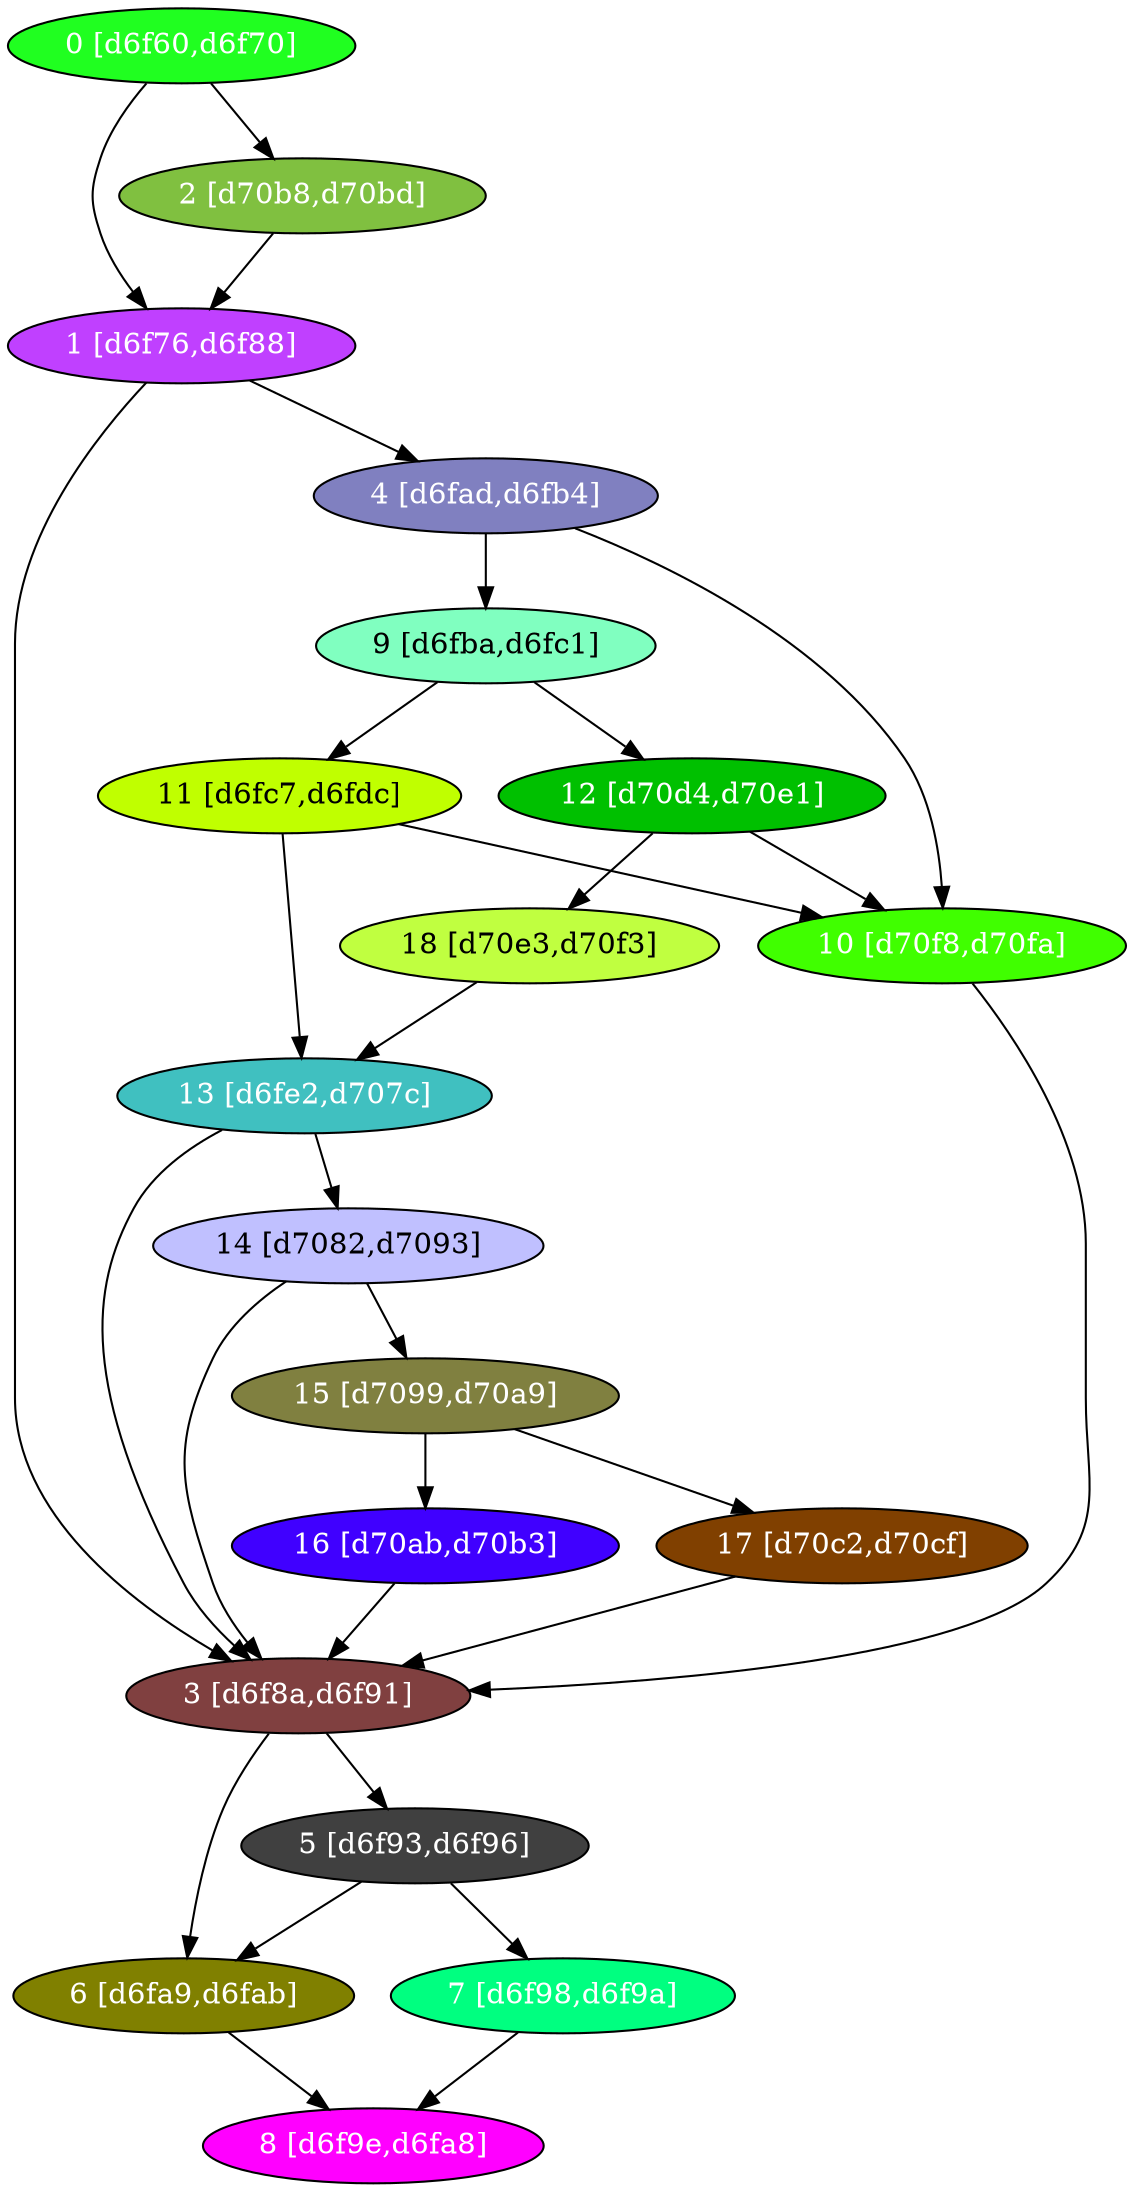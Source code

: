diGraph libnss3{
	libnss3_0  [style=filled fillcolor="#20FF20" fontcolor="#ffffff" shape=oval label="0 [d6f60,d6f70]"]
	libnss3_1  [style=filled fillcolor="#C040FF" fontcolor="#ffffff" shape=oval label="1 [d6f76,d6f88]"]
	libnss3_2  [style=filled fillcolor="#80C040" fontcolor="#ffffff" shape=oval label="2 [d70b8,d70bd]"]
	libnss3_3  [style=filled fillcolor="#804040" fontcolor="#ffffff" shape=oval label="3 [d6f8a,d6f91]"]
	libnss3_4  [style=filled fillcolor="#8080C0" fontcolor="#ffffff" shape=oval label="4 [d6fad,d6fb4]"]
	libnss3_5  [style=filled fillcolor="#404040" fontcolor="#ffffff" shape=oval label="5 [d6f93,d6f96]"]
	libnss3_6  [style=filled fillcolor="#808000" fontcolor="#ffffff" shape=oval label="6 [d6fa9,d6fab]"]
	libnss3_7  [style=filled fillcolor="#00FF80" fontcolor="#ffffff" shape=oval label="7 [d6f98,d6f9a]"]
	libnss3_8  [style=filled fillcolor="#FF00FF" fontcolor="#ffffff" shape=oval label="8 [d6f9e,d6fa8]"]
	libnss3_9  [style=filled fillcolor="#80FFC0" fontcolor="#000000" shape=oval label="9 [d6fba,d6fc1]"]
	libnss3_a  [style=filled fillcolor="#40FF00" fontcolor="#ffffff" shape=oval label="10 [d70f8,d70fa]"]
	libnss3_b  [style=filled fillcolor="#C0FF00" fontcolor="#000000" shape=oval label="11 [d6fc7,d6fdc]"]
	libnss3_c  [style=filled fillcolor="#00C000" fontcolor="#ffffff" shape=oval label="12 [d70d4,d70e1]"]
	libnss3_d  [style=filled fillcolor="#40C0C0" fontcolor="#ffffff" shape=oval label="13 [d6fe2,d707c]"]
	libnss3_e  [style=filled fillcolor="#C0C0FF" fontcolor="#000000" shape=oval label="14 [d7082,d7093]"]
	libnss3_f  [style=filled fillcolor="#808040" fontcolor="#ffffff" shape=oval label="15 [d7099,d70a9]"]
	libnss3_10  [style=filled fillcolor="#4000FF" fontcolor="#ffffff" shape=oval label="16 [d70ab,d70b3]"]
	libnss3_11  [style=filled fillcolor="#804000" fontcolor="#ffffff" shape=oval label="17 [d70c2,d70cf]"]
	libnss3_12  [style=filled fillcolor="#C0FF40" fontcolor="#000000" shape=oval label="18 [d70e3,d70f3]"]

	libnss3_0 -> libnss3_1
	libnss3_0 -> libnss3_2
	libnss3_1 -> libnss3_3
	libnss3_1 -> libnss3_4
	libnss3_2 -> libnss3_1
	libnss3_3 -> libnss3_5
	libnss3_3 -> libnss3_6
	libnss3_4 -> libnss3_9
	libnss3_4 -> libnss3_a
	libnss3_5 -> libnss3_6
	libnss3_5 -> libnss3_7
	libnss3_6 -> libnss3_8
	libnss3_7 -> libnss3_8
	libnss3_9 -> libnss3_b
	libnss3_9 -> libnss3_c
	libnss3_a -> libnss3_3
	libnss3_b -> libnss3_a
	libnss3_b -> libnss3_d
	libnss3_c -> libnss3_a
	libnss3_c -> libnss3_12
	libnss3_d -> libnss3_3
	libnss3_d -> libnss3_e
	libnss3_e -> libnss3_3
	libnss3_e -> libnss3_f
	libnss3_f -> libnss3_10
	libnss3_f -> libnss3_11
	libnss3_10 -> libnss3_3
	libnss3_11 -> libnss3_3
	libnss3_12 -> libnss3_d
}